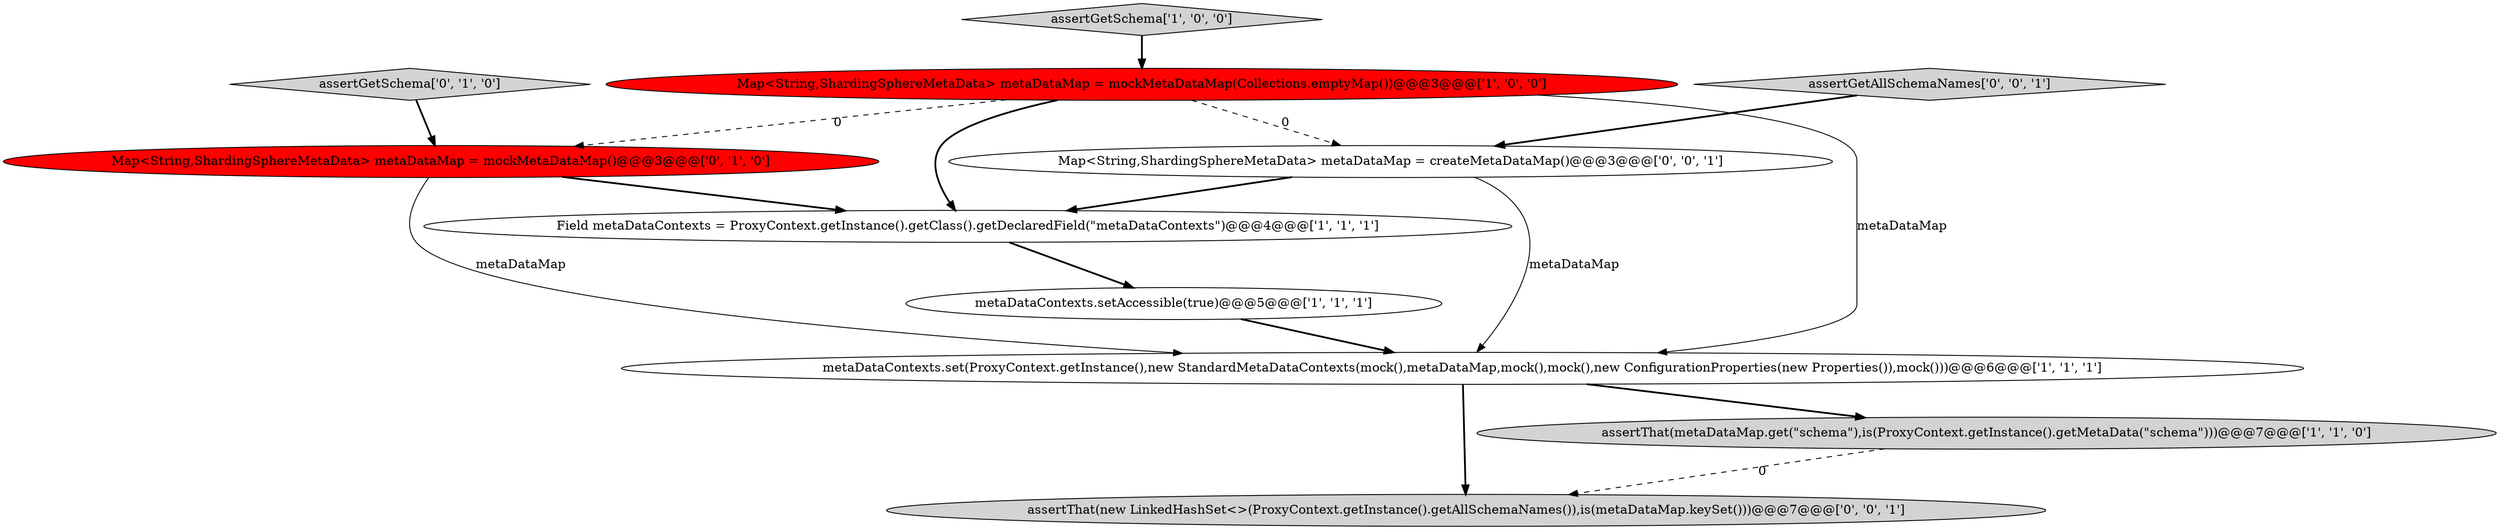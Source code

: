 digraph {
7 [style = filled, label = "assertGetSchema['0', '1', '0']", fillcolor = lightgray, shape = diamond image = "AAA0AAABBB2BBB"];
6 [style = filled, label = "Map<String,ShardingSphereMetaData> metaDataMap = mockMetaDataMap()@@@3@@@['0', '1', '0']", fillcolor = red, shape = ellipse image = "AAA1AAABBB2BBB"];
9 [style = filled, label = "Map<String,ShardingSphereMetaData> metaDataMap = createMetaDataMap()@@@3@@@['0', '0', '1']", fillcolor = white, shape = ellipse image = "AAA0AAABBB3BBB"];
4 [style = filled, label = "metaDataContexts.set(ProxyContext.getInstance(),new StandardMetaDataContexts(mock(),metaDataMap,mock(),mock(),new ConfigurationProperties(new Properties()),mock()))@@@6@@@['1', '1', '1']", fillcolor = white, shape = ellipse image = "AAA0AAABBB1BBB"];
5 [style = filled, label = "metaDataContexts.setAccessible(true)@@@5@@@['1', '1', '1']", fillcolor = white, shape = ellipse image = "AAA0AAABBB1BBB"];
8 [style = filled, label = "assertGetAllSchemaNames['0', '0', '1']", fillcolor = lightgray, shape = diamond image = "AAA0AAABBB3BBB"];
10 [style = filled, label = "assertThat(new LinkedHashSet<>(ProxyContext.getInstance().getAllSchemaNames()),is(metaDataMap.keySet()))@@@7@@@['0', '0', '1']", fillcolor = lightgray, shape = ellipse image = "AAA0AAABBB3BBB"];
2 [style = filled, label = "Field metaDataContexts = ProxyContext.getInstance().getClass().getDeclaredField(\"metaDataContexts\")@@@4@@@['1', '1', '1']", fillcolor = white, shape = ellipse image = "AAA0AAABBB1BBB"];
1 [style = filled, label = "Map<String,ShardingSphereMetaData> metaDataMap = mockMetaDataMap(Collections.emptyMap())@@@3@@@['1', '0', '0']", fillcolor = red, shape = ellipse image = "AAA1AAABBB1BBB"];
0 [style = filled, label = "assertThat(metaDataMap.get(\"schema\"),is(ProxyContext.getInstance().getMetaData(\"schema\")))@@@7@@@['1', '1', '0']", fillcolor = lightgray, shape = ellipse image = "AAA0AAABBB1BBB"];
3 [style = filled, label = "assertGetSchema['1', '0', '0']", fillcolor = lightgray, shape = diamond image = "AAA0AAABBB1BBB"];
4->10 [style = bold, label=""];
1->9 [style = dashed, label="0"];
1->2 [style = bold, label=""];
9->4 [style = solid, label="metaDataMap"];
3->1 [style = bold, label=""];
6->4 [style = solid, label="metaDataMap"];
9->2 [style = bold, label=""];
1->4 [style = solid, label="metaDataMap"];
1->6 [style = dashed, label="0"];
0->10 [style = dashed, label="0"];
5->4 [style = bold, label=""];
7->6 [style = bold, label=""];
4->0 [style = bold, label=""];
2->5 [style = bold, label=""];
8->9 [style = bold, label=""];
6->2 [style = bold, label=""];
}
